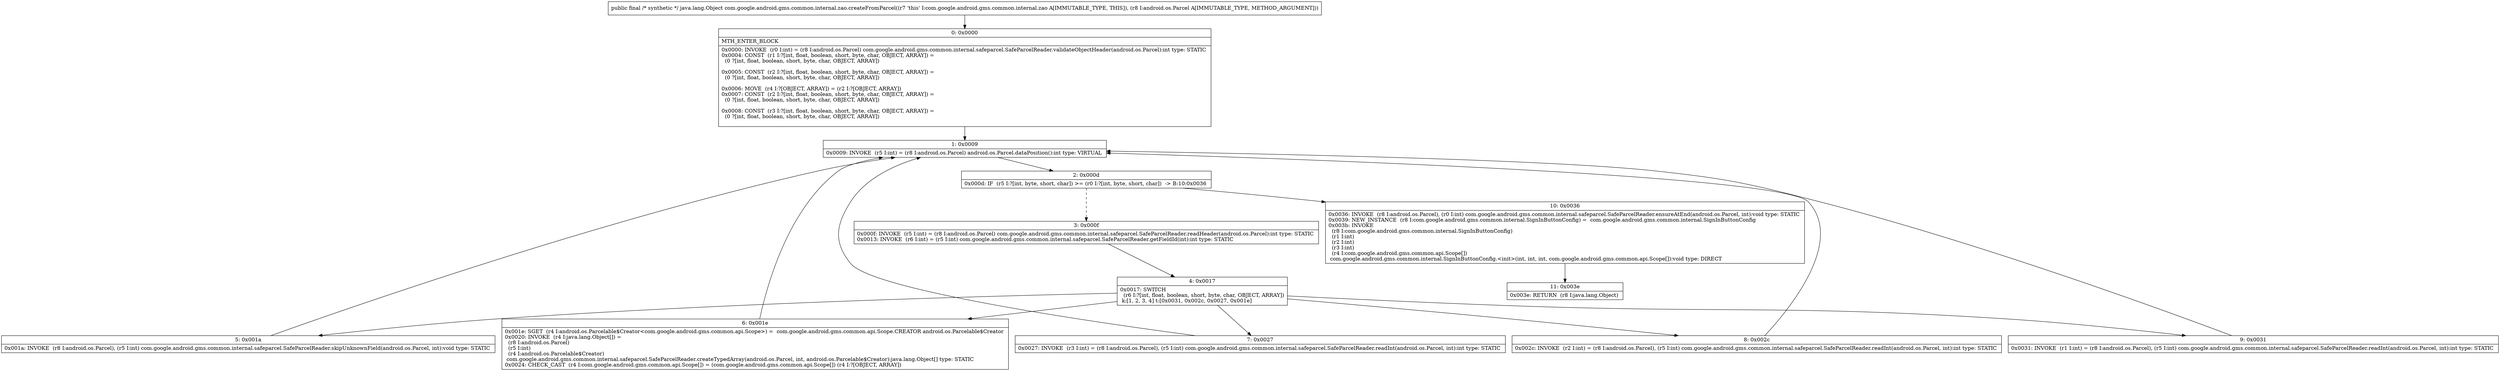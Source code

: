 digraph "CFG forcom.google.android.gms.common.internal.zao.createFromParcel(Landroid\/os\/Parcel;)Ljava\/lang\/Object;" {
Node_0 [shape=record,label="{0\:\ 0x0000|MTH_ENTER_BLOCK\l|0x0000: INVOKE  (r0 I:int) = (r8 I:android.os.Parcel) com.google.android.gms.common.internal.safeparcel.SafeParcelReader.validateObjectHeader(android.os.Parcel):int type: STATIC \l0x0004: CONST  (r1 I:?[int, float, boolean, short, byte, char, OBJECT, ARRAY]) = \l  (0 ?[int, float, boolean, short, byte, char, OBJECT, ARRAY])\l \l0x0005: CONST  (r2 I:?[int, float, boolean, short, byte, char, OBJECT, ARRAY]) = \l  (0 ?[int, float, boolean, short, byte, char, OBJECT, ARRAY])\l \l0x0006: MOVE  (r4 I:?[OBJECT, ARRAY]) = (r2 I:?[OBJECT, ARRAY]) \l0x0007: CONST  (r2 I:?[int, float, boolean, short, byte, char, OBJECT, ARRAY]) = \l  (0 ?[int, float, boolean, short, byte, char, OBJECT, ARRAY])\l \l0x0008: CONST  (r3 I:?[int, float, boolean, short, byte, char, OBJECT, ARRAY]) = \l  (0 ?[int, float, boolean, short, byte, char, OBJECT, ARRAY])\l \l}"];
Node_1 [shape=record,label="{1\:\ 0x0009|0x0009: INVOKE  (r5 I:int) = (r8 I:android.os.Parcel) android.os.Parcel.dataPosition():int type: VIRTUAL \l}"];
Node_2 [shape=record,label="{2\:\ 0x000d|0x000d: IF  (r5 I:?[int, byte, short, char]) \>= (r0 I:?[int, byte, short, char])  \-\> B:10:0x0036 \l}"];
Node_3 [shape=record,label="{3\:\ 0x000f|0x000f: INVOKE  (r5 I:int) = (r8 I:android.os.Parcel) com.google.android.gms.common.internal.safeparcel.SafeParcelReader.readHeader(android.os.Parcel):int type: STATIC \l0x0013: INVOKE  (r6 I:int) = (r5 I:int) com.google.android.gms.common.internal.safeparcel.SafeParcelReader.getFieldId(int):int type: STATIC \l}"];
Node_4 [shape=record,label="{4\:\ 0x0017|0x0017: SWITCH  \l  (r6 I:?[int, float, boolean, short, byte, char, OBJECT, ARRAY])\l k:[1, 2, 3, 4] t:[0x0031, 0x002c, 0x0027, 0x001e] \l}"];
Node_5 [shape=record,label="{5\:\ 0x001a|0x001a: INVOKE  (r8 I:android.os.Parcel), (r5 I:int) com.google.android.gms.common.internal.safeparcel.SafeParcelReader.skipUnknownField(android.os.Parcel, int):void type: STATIC \l}"];
Node_6 [shape=record,label="{6\:\ 0x001e|0x001e: SGET  (r4 I:android.os.Parcelable$Creator\<com.google.android.gms.common.api.Scope\>) =  com.google.android.gms.common.api.Scope.CREATOR android.os.Parcelable$Creator \l0x0020: INVOKE  (r4 I:java.lang.Object[]) = \l  (r8 I:android.os.Parcel)\l  (r5 I:int)\l  (r4 I:android.os.Parcelable$Creator)\l com.google.android.gms.common.internal.safeparcel.SafeParcelReader.createTypedArray(android.os.Parcel, int, android.os.Parcelable$Creator):java.lang.Object[] type: STATIC \l0x0024: CHECK_CAST  (r4 I:com.google.android.gms.common.api.Scope[]) = (com.google.android.gms.common.api.Scope[]) (r4 I:?[OBJECT, ARRAY]) \l}"];
Node_7 [shape=record,label="{7\:\ 0x0027|0x0027: INVOKE  (r3 I:int) = (r8 I:android.os.Parcel), (r5 I:int) com.google.android.gms.common.internal.safeparcel.SafeParcelReader.readInt(android.os.Parcel, int):int type: STATIC \l}"];
Node_8 [shape=record,label="{8\:\ 0x002c|0x002c: INVOKE  (r2 I:int) = (r8 I:android.os.Parcel), (r5 I:int) com.google.android.gms.common.internal.safeparcel.SafeParcelReader.readInt(android.os.Parcel, int):int type: STATIC \l}"];
Node_9 [shape=record,label="{9\:\ 0x0031|0x0031: INVOKE  (r1 I:int) = (r8 I:android.os.Parcel), (r5 I:int) com.google.android.gms.common.internal.safeparcel.SafeParcelReader.readInt(android.os.Parcel, int):int type: STATIC \l}"];
Node_10 [shape=record,label="{10\:\ 0x0036|0x0036: INVOKE  (r8 I:android.os.Parcel), (r0 I:int) com.google.android.gms.common.internal.safeparcel.SafeParcelReader.ensureAtEnd(android.os.Parcel, int):void type: STATIC \l0x0039: NEW_INSTANCE  (r8 I:com.google.android.gms.common.internal.SignInButtonConfig) =  com.google.android.gms.common.internal.SignInButtonConfig \l0x003b: INVOKE  \l  (r8 I:com.google.android.gms.common.internal.SignInButtonConfig)\l  (r1 I:int)\l  (r2 I:int)\l  (r3 I:int)\l  (r4 I:com.google.android.gms.common.api.Scope[])\l com.google.android.gms.common.internal.SignInButtonConfig.\<init\>(int, int, int, com.google.android.gms.common.api.Scope[]):void type: DIRECT \l}"];
Node_11 [shape=record,label="{11\:\ 0x003e|0x003e: RETURN  (r8 I:java.lang.Object) \l}"];
MethodNode[shape=record,label="{public final \/* synthetic *\/ java.lang.Object com.google.android.gms.common.internal.zao.createFromParcel((r7 'this' I:com.google.android.gms.common.internal.zao A[IMMUTABLE_TYPE, THIS]), (r8 I:android.os.Parcel A[IMMUTABLE_TYPE, METHOD_ARGUMENT])) }"];
MethodNode -> Node_0;
Node_0 -> Node_1;
Node_1 -> Node_2;
Node_2 -> Node_3[style=dashed];
Node_2 -> Node_10;
Node_3 -> Node_4;
Node_4 -> Node_5;
Node_4 -> Node_6;
Node_4 -> Node_7;
Node_4 -> Node_8;
Node_4 -> Node_9;
Node_5 -> Node_1;
Node_6 -> Node_1;
Node_7 -> Node_1;
Node_8 -> Node_1;
Node_9 -> Node_1;
Node_10 -> Node_11;
}

